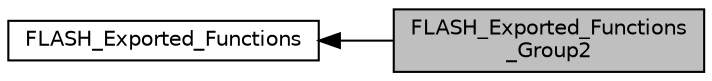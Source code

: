 digraph "FLASH_Exported_Functions_Group2"
{
  edge [fontname="Helvetica",fontsize="10",labelfontname="Helvetica",labelfontsize="10"];
  node [fontname="Helvetica",fontsize="10",shape=record];
  rankdir=LR;
  Node1 [label="FLASH_Exported_Functions",height=0.2,width=0.4,color="black", fillcolor="white", style="filled",URL="$group___f_l_a_s_h___exported___functions.html"];
  Node0 [label="FLASH_Exported_Functions\l_Group2",height=0.2,width=0.4,color="black", fillcolor="grey75", style="filled", fontcolor="black"];
  Node1->Node0 [shape=plaintext, dir="back", style="solid"];
}
